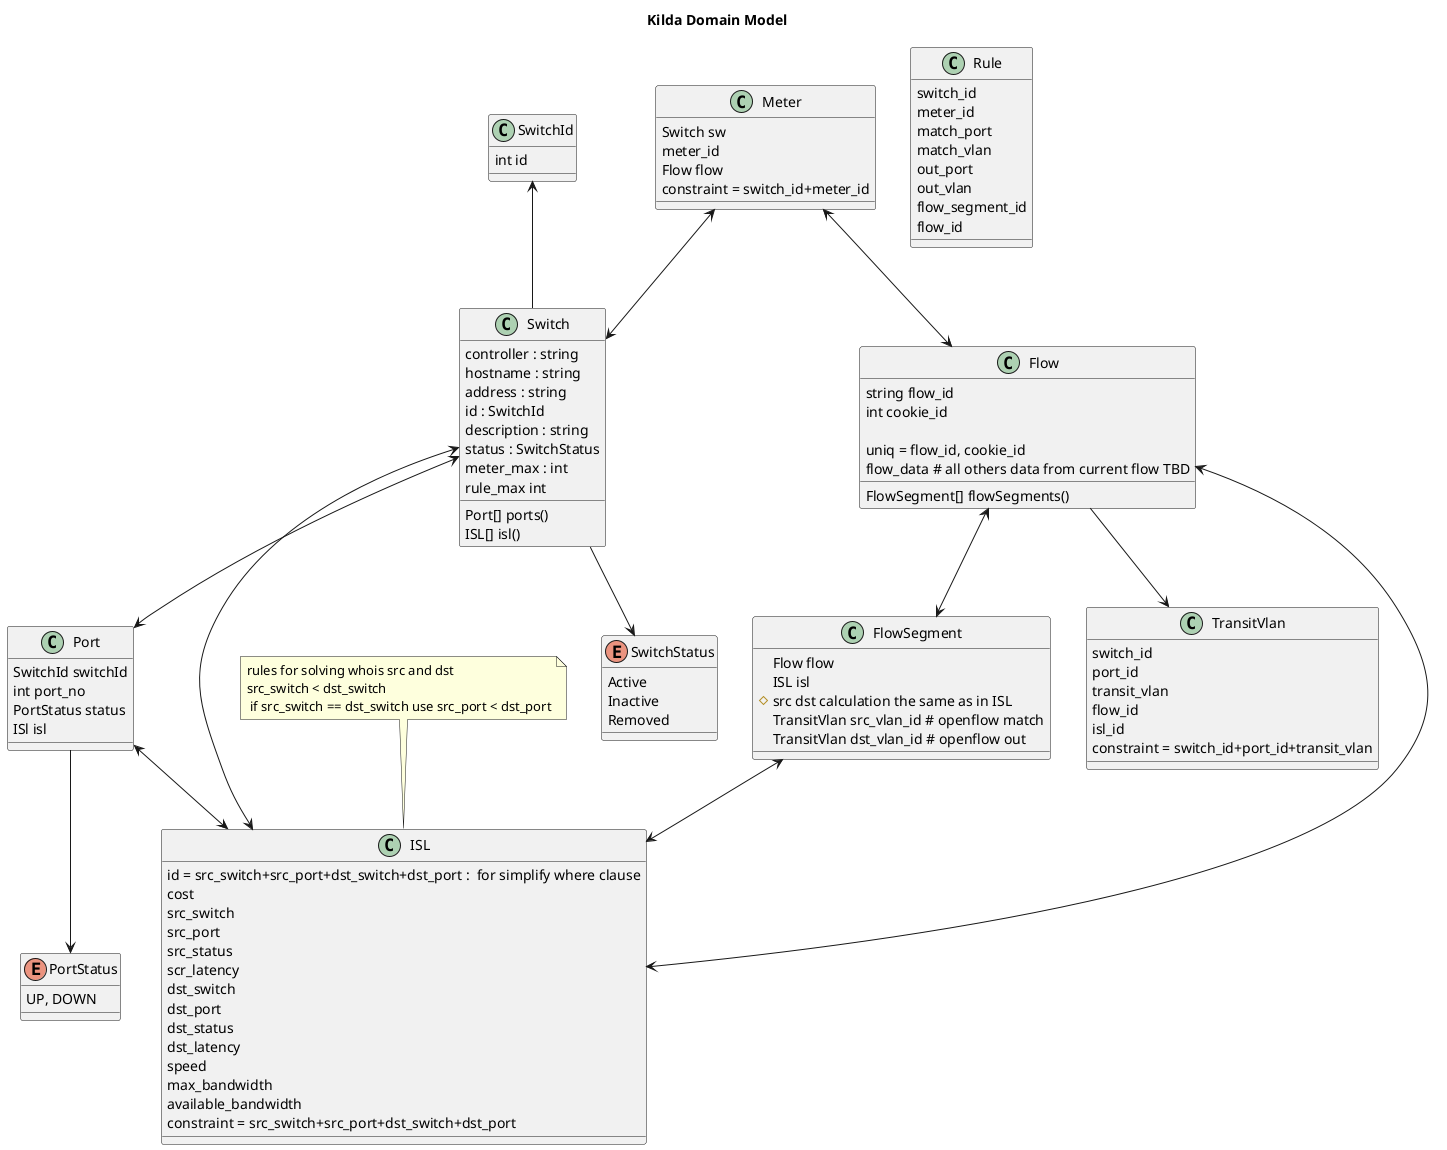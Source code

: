 @startuml

title Kilda Domain Model

class SwitchId {
  int id
}

SwitchId <-- Switch

class Switch {
  controller : string
  hostname : string
  address : string
  id : SwitchId
  description : string
  status : SwitchStatus
  meter_max : int
  rule_max int
  Port[] ports()
  ISL[] isl()
}

enum SwitchStatus {
  Active
  Inactive
  Removed
}

Switch <--> ISL
Switch <--> Port
Switch --> SwitchStatus

note "rules for solving whois src and dst\nsrc_switch < dst_switch\n if src_switch == dst_switch use src_port < dst_port" as ISL_id_note

class ISL {
  id = src_switch+src_port+dst_switch+dst_port :  for simplify where clause
  cost
  src_switch
  src_port
  src_status
  scr_latency
  dst_switch
  dst_port
  dst_status
  dst_latency
  speed
  max_bandwidth
  available_bandwidth
  constraint = src_switch+src_port+dst_switch+dst_port
}

ISL_id_note .. ISL

enum PortStatus {
  UP, DOWN
}

class Port {
  SwitchId switchId
  int port_no
  PortStatus status
  ISl isl
}

Port <--> ISL
Port --> PortStatus

class Flow {
  string flow_id
  FlowSegment[] flowSegments()
  int cookie_id

  uniq = flow_id, cookie_id
  flow_data # all others data from current flow TBD
}

Flow <--> FlowSegment
Flow <--> ISL
Flow --> TransitVlan

class FlowSegment {
   Flow flow
   ISL isl
   # src dst calculation the same as in ISL
   TransitVlan src_vlan_id # openflow match
   TransitVlan dst_vlan_id # openflow out
}

FlowSegment <--> ISL

class Meter {
   Switch sw
   meter_id
   Flow flow
   constraint = switch_id+meter_id
}

Meter <--> Switch
Meter <--> Flow

class TransitVlan {
  switch_id
  port_id
  transit_vlan
  flow_id
  isl_id
  constraint = switch_id+port_id+transit_vlan
}

class Rule {
 switch_id
 meter_id
 match_port
 match_vlan
 out_port
 out_vlan
 flow_segment_id
 flow_id
}

@enduml